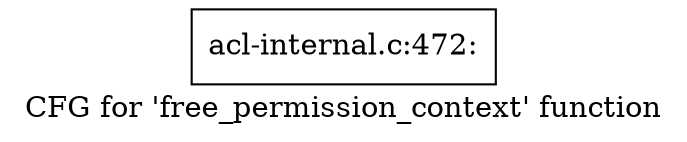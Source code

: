 digraph "CFG for 'free_permission_context' function" {
	label="CFG for 'free_permission_context' function";

	Node0xcdeacd0 [shape=record,label="{acl-internal.c:472:}"];
}
